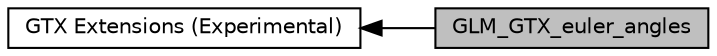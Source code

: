 digraph "GLM_GTX_euler_angles"
{
  edge [fontname="Helvetica",fontsize="10",labelfontname="Helvetica",labelfontsize="10"];
  node [fontname="Helvetica",fontsize="10",shape=box];
  rankdir=LR;
  Node2 [label="GTX Extensions (Experimental)",height=0.2,width=0.4,color="black", fillcolor="white", style="filled",URL="$group__gtx.html",tooltip="Functions and types that the GLSL specification doesn't define, but useful to have for a C++ program."];
  Node1 [label="GLM_GTX_euler_angles",height=0.2,width=0.4,color="black", fillcolor="grey75", style="filled", fontcolor="black",tooltip="Build matrices from Euler angles."];
  Node2->Node1 [shape=plaintext, dir="back", style="solid"];
}
